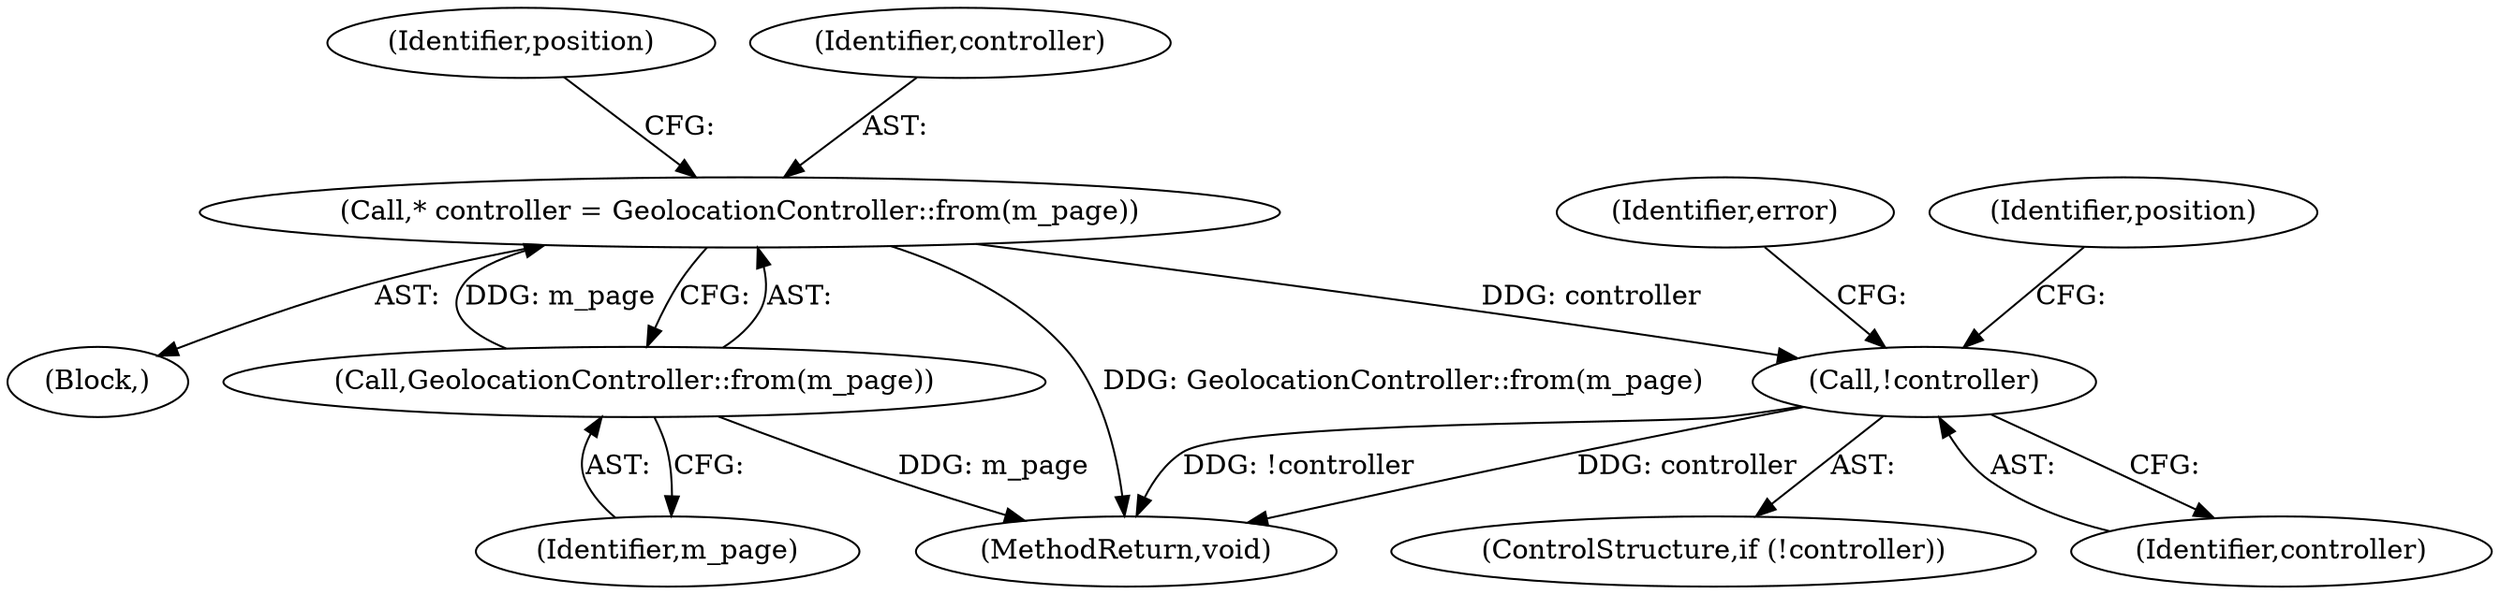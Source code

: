 digraph "0_Chrome_d4cd2b2c0953ad7e9fa988c234eb9361be80fe81_12@pointer" {
"1000108" [label="(Call,* controller = GeolocationController::from(m_page))"];
"1000110" [label="(Call,GeolocationController::from(m_page))"];
"1000117" [label="(Call,!controller)"];
"1000114" [label="(Identifier,position)"];
"1000109" [label="(Identifier,controller)"];
"1000159" [label="(MethodReturn,void)"];
"1000117" [label="(Call,!controller)"];
"1000111" [label="(Identifier,m_page)"];
"1000126" [label="(Identifier,position)"];
"1000110" [label="(Call,GeolocationController::from(m_page))"];
"1000122" [label="(Identifier,error)"];
"1000106" [label="(Block,)"];
"1000118" [label="(Identifier,controller)"];
"1000108" [label="(Call,* controller = GeolocationController::from(m_page))"];
"1000116" [label="(ControlStructure,if (!controller))"];
"1000108" -> "1000106"  [label="AST: "];
"1000108" -> "1000110"  [label="CFG: "];
"1000109" -> "1000108"  [label="AST: "];
"1000110" -> "1000108"  [label="AST: "];
"1000114" -> "1000108"  [label="CFG: "];
"1000108" -> "1000159"  [label="DDG: GeolocationController::from(m_page)"];
"1000110" -> "1000108"  [label="DDG: m_page"];
"1000108" -> "1000117"  [label="DDG: controller"];
"1000110" -> "1000111"  [label="CFG: "];
"1000111" -> "1000110"  [label="AST: "];
"1000110" -> "1000159"  [label="DDG: m_page"];
"1000117" -> "1000116"  [label="AST: "];
"1000117" -> "1000118"  [label="CFG: "];
"1000118" -> "1000117"  [label="AST: "];
"1000122" -> "1000117"  [label="CFG: "];
"1000126" -> "1000117"  [label="CFG: "];
"1000117" -> "1000159"  [label="DDG: !controller"];
"1000117" -> "1000159"  [label="DDG: controller"];
}
